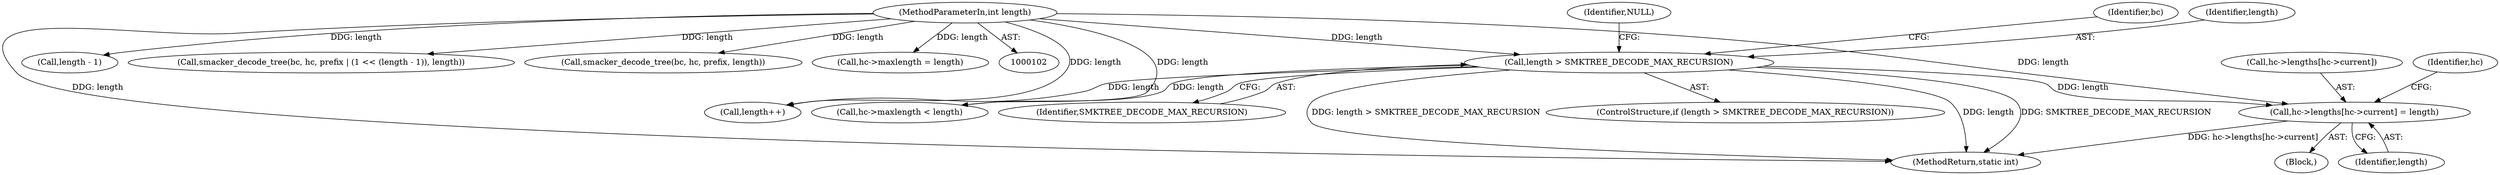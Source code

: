 digraph "0_libav_cd4663dc80323ba64989d0c103d51ad3ee0e9c2f@array" {
"1000149" [label="(Call,hc->lengths[hc->current] = length)"];
"1000109" [label="(Call,length > SMKTREE_DECODE_MAX_RECURSION)"];
"1000106" [label="(MethodParameterIn,int length)"];
"1000150" [label="(Call,hc->lengths[hc->current])"];
"1000234" [label="(MethodReturn,static int)"];
"1000109" [label="(Call,length > SMKTREE_DECODE_MAX_RECURSION)"];
"1000111" [label="(Identifier,SMKTREE_DECODE_MAX_RECURSION)"];
"1000209" [label="(Call,length++)"];
"1000149" [label="(Call,hc->lengths[hc->current] = length)"];
"1000106" [label="(MethodParameterIn,int length)"];
"1000108" [label="(ControlStructure,if (length > SMKTREE_DECODE_MAX_RECURSION))"];
"1000230" [label="(Call,length - 1)"];
"1000194" [label="(Call,hc->maxlength < length)"];
"1000157" [label="(Identifier,length)"];
"1000223" [label="(Call,smacker_decode_tree(bc, hc, prefix | (1 << (length - 1)), length))"];
"1000139" [label="(Block,)"];
"1000213" [label="(Call,smacker_decode_tree(bc, hc, prefix, length))"];
"1000181" [label="(Identifier,hc)"];
"1000114" [label="(Identifier,NULL)"];
"1000199" [label="(Call,hc->maxlength = length)"];
"1000122" [label="(Identifier,bc)"];
"1000110" [label="(Identifier,length)"];
"1000149" -> "1000139"  [label="AST: "];
"1000149" -> "1000157"  [label="CFG: "];
"1000150" -> "1000149"  [label="AST: "];
"1000157" -> "1000149"  [label="AST: "];
"1000181" -> "1000149"  [label="CFG: "];
"1000149" -> "1000234"  [label="DDG: hc->lengths[hc->current]"];
"1000109" -> "1000149"  [label="DDG: length"];
"1000106" -> "1000149"  [label="DDG: length"];
"1000109" -> "1000108"  [label="AST: "];
"1000109" -> "1000111"  [label="CFG: "];
"1000110" -> "1000109"  [label="AST: "];
"1000111" -> "1000109"  [label="AST: "];
"1000114" -> "1000109"  [label="CFG: "];
"1000122" -> "1000109"  [label="CFG: "];
"1000109" -> "1000234"  [label="DDG: length"];
"1000109" -> "1000234"  [label="DDG: SMKTREE_DECODE_MAX_RECURSION"];
"1000109" -> "1000234"  [label="DDG: length > SMKTREE_DECODE_MAX_RECURSION"];
"1000106" -> "1000109"  [label="DDG: length"];
"1000109" -> "1000194"  [label="DDG: length"];
"1000109" -> "1000209"  [label="DDG: length"];
"1000106" -> "1000102"  [label="AST: "];
"1000106" -> "1000234"  [label="DDG: length"];
"1000106" -> "1000194"  [label="DDG: length"];
"1000106" -> "1000199"  [label="DDG: length"];
"1000106" -> "1000209"  [label="DDG: length"];
"1000106" -> "1000213"  [label="DDG: length"];
"1000106" -> "1000223"  [label="DDG: length"];
"1000106" -> "1000230"  [label="DDG: length"];
}
